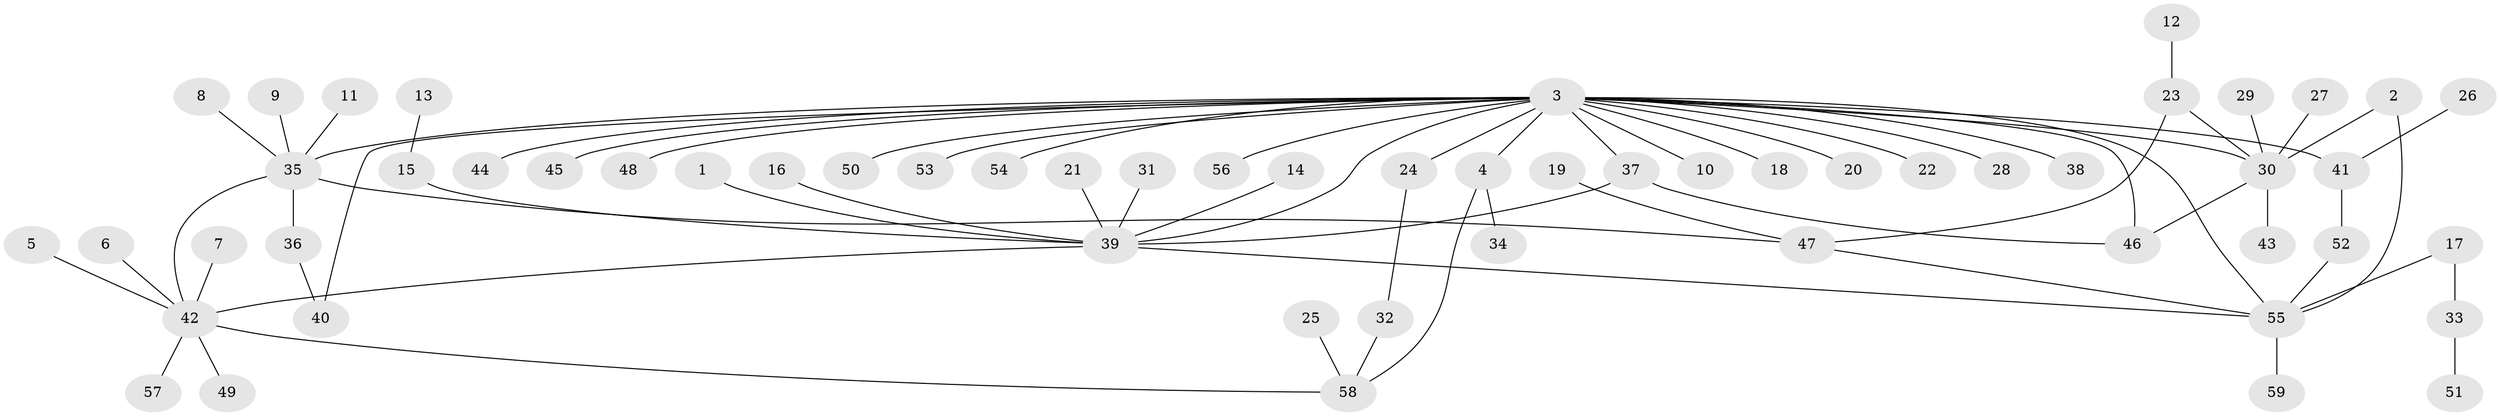 // original degree distribution, {20: 0.00847457627118644, 8: 0.01694915254237288, 10: 0.00847457627118644, 3: 0.15254237288135594, 2: 0.2033898305084746, 11: 0.00847457627118644, 1: 0.5338983050847458, 4: 0.0423728813559322, 9: 0.01694915254237288, 6: 0.00847457627118644}
// Generated by graph-tools (version 1.1) at 2025/25/03/09/25 03:25:55]
// undirected, 59 vertices, 70 edges
graph export_dot {
graph [start="1"]
  node [color=gray90,style=filled];
  1;
  2;
  3;
  4;
  5;
  6;
  7;
  8;
  9;
  10;
  11;
  12;
  13;
  14;
  15;
  16;
  17;
  18;
  19;
  20;
  21;
  22;
  23;
  24;
  25;
  26;
  27;
  28;
  29;
  30;
  31;
  32;
  33;
  34;
  35;
  36;
  37;
  38;
  39;
  40;
  41;
  42;
  43;
  44;
  45;
  46;
  47;
  48;
  49;
  50;
  51;
  52;
  53;
  54;
  55;
  56;
  57;
  58;
  59;
  1 -- 39 [weight=1.0];
  2 -- 30 [weight=1.0];
  2 -- 55 [weight=1.0];
  3 -- 4 [weight=1.0];
  3 -- 10 [weight=1.0];
  3 -- 18 [weight=1.0];
  3 -- 20 [weight=1.0];
  3 -- 22 [weight=1.0];
  3 -- 24 [weight=1.0];
  3 -- 28 [weight=1.0];
  3 -- 30 [weight=1.0];
  3 -- 35 [weight=1.0];
  3 -- 37 [weight=1.0];
  3 -- 38 [weight=1.0];
  3 -- 39 [weight=1.0];
  3 -- 40 [weight=1.0];
  3 -- 41 [weight=2.0];
  3 -- 44 [weight=2.0];
  3 -- 45 [weight=1.0];
  3 -- 46 [weight=2.0];
  3 -- 48 [weight=1.0];
  3 -- 50 [weight=1.0];
  3 -- 53 [weight=1.0];
  3 -- 54 [weight=1.0];
  3 -- 55 [weight=1.0];
  3 -- 56 [weight=1.0];
  4 -- 34 [weight=1.0];
  4 -- 58 [weight=1.0];
  5 -- 42 [weight=1.0];
  6 -- 42 [weight=1.0];
  7 -- 42 [weight=1.0];
  8 -- 35 [weight=1.0];
  9 -- 35 [weight=1.0];
  11 -- 35 [weight=1.0];
  12 -- 23 [weight=1.0];
  13 -- 15 [weight=1.0];
  14 -- 39 [weight=1.0];
  15 -- 39 [weight=1.0];
  16 -- 39 [weight=1.0];
  17 -- 33 [weight=1.0];
  17 -- 55 [weight=1.0];
  19 -- 47 [weight=1.0];
  21 -- 39 [weight=1.0];
  23 -- 30 [weight=1.0];
  23 -- 47 [weight=1.0];
  24 -- 32 [weight=1.0];
  25 -- 58 [weight=1.0];
  26 -- 41 [weight=1.0];
  27 -- 30 [weight=1.0];
  29 -- 30 [weight=1.0];
  30 -- 43 [weight=1.0];
  30 -- 46 [weight=1.0];
  31 -- 39 [weight=1.0];
  32 -- 58 [weight=1.0];
  33 -- 51 [weight=1.0];
  35 -- 36 [weight=1.0];
  35 -- 42 [weight=1.0];
  35 -- 47 [weight=1.0];
  36 -- 40 [weight=1.0];
  37 -- 39 [weight=1.0];
  37 -- 46 [weight=1.0];
  39 -- 42 [weight=1.0];
  39 -- 55 [weight=1.0];
  41 -- 52 [weight=1.0];
  42 -- 49 [weight=1.0];
  42 -- 57 [weight=1.0];
  42 -- 58 [weight=1.0];
  47 -- 55 [weight=1.0];
  52 -- 55 [weight=1.0];
  55 -- 59 [weight=1.0];
}
